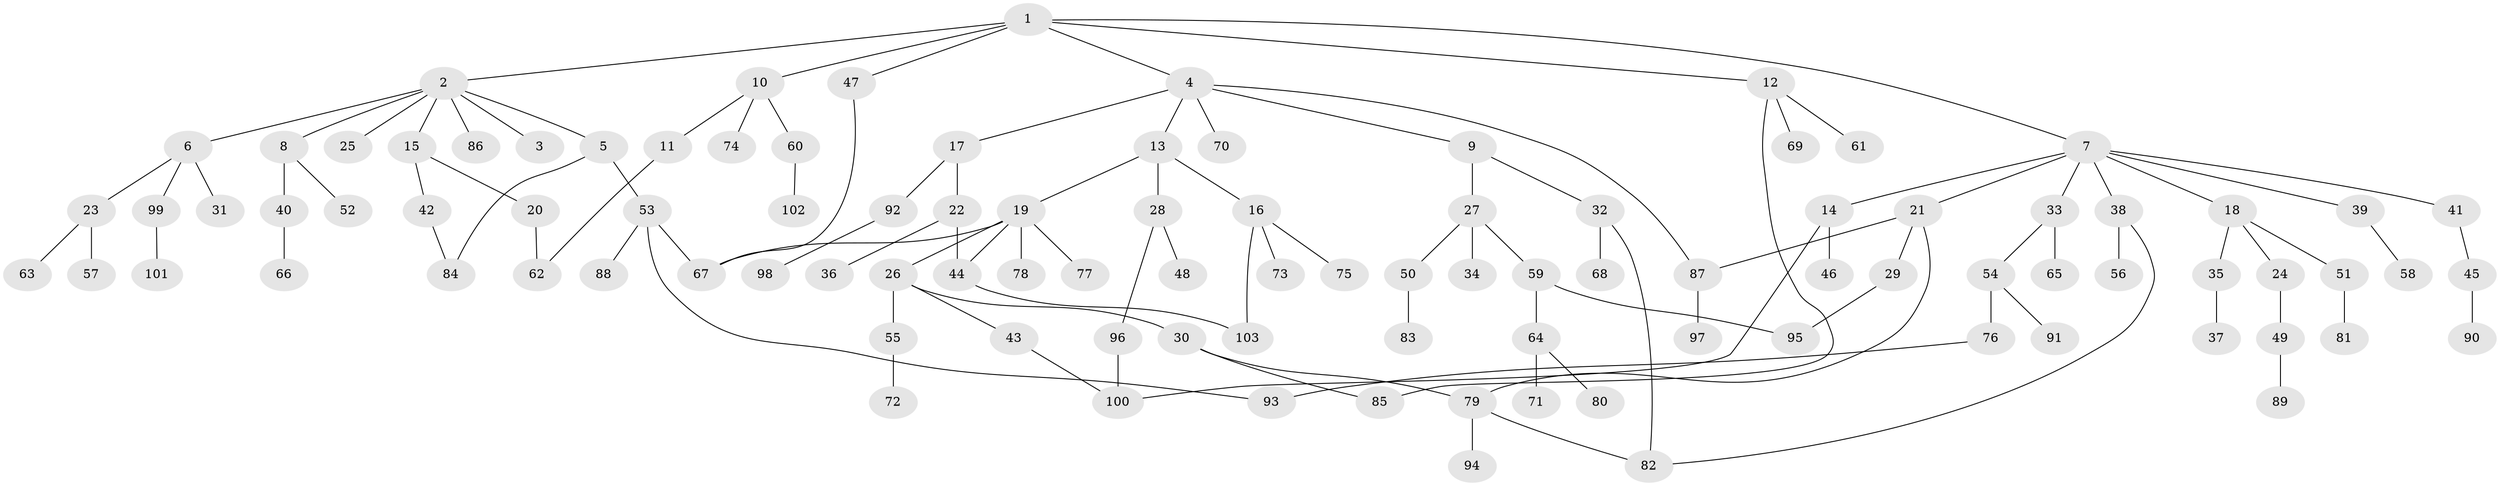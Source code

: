 // coarse degree distribution, {6: 0.015151515151515152, 9: 0.030303030303030304, 1: 0.4090909090909091, 8: 0.015151515151515152, 3: 0.18181818181818182, 2: 0.22727272727272727, 4: 0.07575757575757576, 5: 0.045454545454545456}
// Generated by graph-tools (version 1.1) at 2025/41/03/06/25 10:41:29]
// undirected, 103 vertices, 117 edges
graph export_dot {
graph [start="1"]
  node [color=gray90,style=filled];
  1;
  2;
  3;
  4;
  5;
  6;
  7;
  8;
  9;
  10;
  11;
  12;
  13;
  14;
  15;
  16;
  17;
  18;
  19;
  20;
  21;
  22;
  23;
  24;
  25;
  26;
  27;
  28;
  29;
  30;
  31;
  32;
  33;
  34;
  35;
  36;
  37;
  38;
  39;
  40;
  41;
  42;
  43;
  44;
  45;
  46;
  47;
  48;
  49;
  50;
  51;
  52;
  53;
  54;
  55;
  56;
  57;
  58;
  59;
  60;
  61;
  62;
  63;
  64;
  65;
  66;
  67;
  68;
  69;
  70;
  71;
  72;
  73;
  74;
  75;
  76;
  77;
  78;
  79;
  80;
  81;
  82;
  83;
  84;
  85;
  86;
  87;
  88;
  89;
  90;
  91;
  92;
  93;
  94;
  95;
  96;
  97;
  98;
  99;
  100;
  101;
  102;
  103;
  1 -- 2;
  1 -- 4;
  1 -- 7;
  1 -- 10;
  1 -- 12;
  1 -- 47;
  2 -- 3;
  2 -- 5;
  2 -- 6;
  2 -- 8;
  2 -- 15;
  2 -- 25;
  2 -- 86;
  4 -- 9;
  4 -- 13;
  4 -- 17;
  4 -- 70;
  4 -- 87;
  5 -- 53;
  5 -- 84;
  6 -- 23;
  6 -- 31;
  6 -- 99;
  7 -- 14;
  7 -- 18;
  7 -- 21;
  7 -- 33;
  7 -- 38;
  7 -- 39;
  7 -- 41;
  8 -- 40;
  8 -- 52;
  9 -- 27;
  9 -- 32;
  10 -- 11;
  10 -- 60;
  10 -- 74;
  11 -- 62;
  12 -- 61;
  12 -- 69;
  12 -- 85;
  13 -- 16;
  13 -- 19;
  13 -- 28;
  14 -- 46;
  14 -- 100;
  15 -- 20;
  15 -- 42;
  16 -- 73;
  16 -- 75;
  16 -- 103;
  17 -- 22;
  17 -- 92;
  18 -- 24;
  18 -- 35;
  18 -- 51;
  19 -- 26;
  19 -- 67;
  19 -- 77;
  19 -- 78;
  19 -- 44;
  20 -- 62;
  21 -- 29;
  21 -- 79;
  21 -- 87;
  22 -- 36;
  22 -- 44;
  23 -- 57;
  23 -- 63;
  24 -- 49;
  26 -- 30;
  26 -- 43;
  26 -- 55;
  27 -- 34;
  27 -- 50;
  27 -- 59;
  28 -- 48;
  28 -- 96;
  29 -- 95;
  30 -- 79;
  30 -- 85;
  32 -- 68;
  32 -- 82;
  33 -- 54;
  33 -- 65;
  35 -- 37;
  38 -- 56;
  38 -- 82;
  39 -- 58;
  40 -- 66;
  41 -- 45;
  42 -- 84;
  43 -- 100;
  44 -- 103;
  45 -- 90;
  47 -- 67;
  49 -- 89;
  50 -- 83;
  51 -- 81;
  53 -- 88;
  53 -- 93;
  53 -- 67;
  54 -- 76;
  54 -- 91;
  55 -- 72;
  59 -- 64;
  59 -- 95;
  60 -- 102;
  64 -- 71;
  64 -- 80;
  76 -- 93;
  79 -- 94;
  79 -- 82;
  87 -- 97;
  92 -- 98;
  96 -- 100;
  99 -- 101;
}
